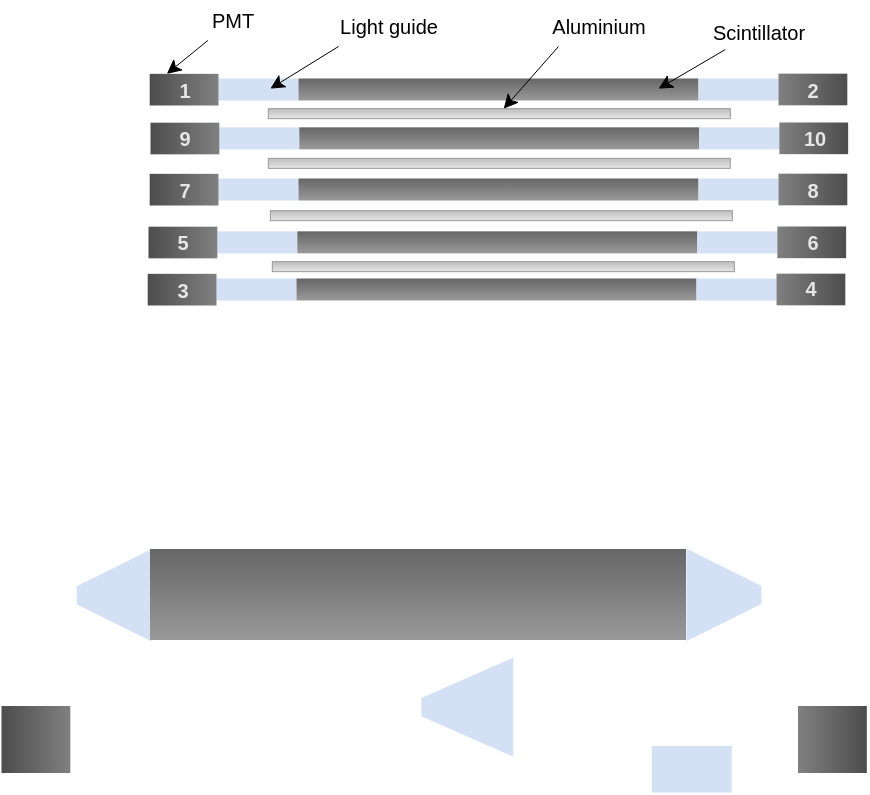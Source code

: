 <mxfile version="17.4.2" type="device" pages="2"><diagram id="F793rIssLFSxNm0j3WOR" name="Pagina-2"><mxGraphModel dx="946" dy="614" grid="1" gridSize="10" guides="1" tooltips="1" connect="1" arrows="1" fold="1" page="1" pageScale="1" pageWidth="1169" pageHeight="827" math="0" shadow="0"><root><mxCell id="0"/><mxCell id="1" parent="0"/><mxCell id="4G-lnaGGp1i9wqiPuR36-37" value="" style="group;strokeWidth=0.5;" parent="1" vertex="1" connectable="0"><mxGeometry x="205.59" y="143.58" width="348.82" height="17.92" as="geometry"/></mxCell><mxCell id="4G-lnaGGp1i9wqiPuR36-16" value="" style="rounded=0;whiteSpace=wrap;html=1;fillColor=#D4E1F5;strokeColor=none;glass=0;sketch=0;shadow=0;strokeWidth=0.5;" parent="4G-lnaGGp1i9wqiPuR36-37" vertex="1"><mxGeometry x="34.41" y="2.42" width="40" height="11" as="geometry"/></mxCell><mxCell id="4G-lnaGGp1i9wqiPuR36-2" value="" style="rounded=0;whiteSpace=wrap;html=1;arcSize=29;strokeColor=none;fillColor=#4D4D4D;gradientColor=#808080;gradientDirection=east;rotation=-180;direction=west;container=0;strokeWidth=0.5;" parent="4G-lnaGGp1i9wqiPuR36-37" vertex="1"><mxGeometry x="-2.842e-14" y="0.09" width="34.41" height="15.83" as="geometry"/></mxCell><mxCell id="4G-lnaGGp1i9wqiPuR36-22" value="" style="rounded=0;whiteSpace=wrap;html=1;fillColor=#666666;strokeColor=none;glass=0;sketch=0;shadow=0;gradientColor=#999999;strokeWidth=0.5;" parent="4G-lnaGGp1i9wqiPuR36-37" vertex="1"><mxGeometry x="74.41" y="2.42" width="200" height="11" as="geometry"/></mxCell><mxCell id="4G-lnaGGp1i9wqiPuR36-25" value="" style="rounded=0;whiteSpace=wrap;html=1;fillColor=#D4E1F5;strokeColor=none;glass=0;sketch=0;shadow=0;strokeWidth=0.5;" parent="4G-lnaGGp1i9wqiPuR36-37" vertex="1"><mxGeometry x="274.41" y="2.42" width="40" height="11" as="geometry"/></mxCell><mxCell id="4G-lnaGGp1i9wqiPuR36-26" value="" style="rounded=0;whiteSpace=wrap;html=1;arcSize=29;strokeColor=none;fillColor=#4D4D4D;gradientColor=#808080;gradientDirection=east;rotation=-180;direction=west;container=0;flipH=1;strokeWidth=0.5;" parent="4G-lnaGGp1i9wqiPuR36-37" vertex="1"><mxGeometry x="314.41" y="2.842e-14" width="34.41" height="15.83" as="geometry"/></mxCell><mxCell id="4G-lnaGGp1i9wqiPuR36-79" value="&lt;b&gt;&lt;font color=&quot;#e6e6e6&quot;&gt;1&lt;/font&gt;&lt;/b&gt;" style="text;html=1;align=center;verticalAlign=middle;resizable=0;points=[];autosize=1;strokeColor=none;fillColor=none;fontSize=10;fontColor=#000000;strokeWidth=0.5;" parent="4G-lnaGGp1i9wqiPuR36-37" vertex="1"><mxGeometry x="7.2" y="-2.08" width="20" height="20" as="geometry"/></mxCell><mxCell id="4G-lnaGGp1i9wqiPuR36-84" value="&lt;b&gt;&lt;font color=&quot;#e6e6e6&quot;&gt;2&lt;/font&gt;&lt;/b&gt;" style="text;html=1;align=center;verticalAlign=middle;resizable=0;points=[];autosize=1;strokeColor=none;fillColor=none;fontSize=10;fontColor=#000000;strokeWidth=0.5;" parent="4G-lnaGGp1i9wqiPuR36-37" vertex="1"><mxGeometry x="321.62" y="-2.08" width="20" height="20" as="geometry"/></mxCell><mxCell id="4G-lnaGGp1i9wqiPuR36-38" value="" style="group;strokeWidth=0.5;" parent="1" vertex="1" connectable="0"><mxGeometry x="206.0" y="168" width="348.82" height="18.09" as="geometry"/></mxCell><mxCell id="4G-lnaGGp1i9wqiPuR36-39" value="" style="rounded=0;whiteSpace=wrap;html=1;fillColor=#D4E1F5;strokeColor=none;glass=0;sketch=0;shadow=0;strokeWidth=0.5;" parent="4G-lnaGGp1i9wqiPuR36-38" vertex="1"><mxGeometry x="34.41" y="2.42" width="40" height="11" as="geometry"/></mxCell><mxCell id="4G-lnaGGp1i9wqiPuR36-40" value="" style="rounded=0;whiteSpace=wrap;html=1;arcSize=29;strokeColor=none;fillColor=#4D4D4D;gradientColor=#808080;gradientDirection=east;rotation=-180;direction=west;container=0;strokeWidth=0.5;" parent="4G-lnaGGp1i9wqiPuR36-38" vertex="1"><mxGeometry x="-2.842e-14" y="0.09" width="34.41" height="15.83" as="geometry"/></mxCell><mxCell id="4G-lnaGGp1i9wqiPuR36-41" value="" style="rounded=0;whiteSpace=wrap;html=1;fillColor=#666666;strokeColor=none;glass=0;sketch=0;shadow=0;gradientColor=#999999;strokeWidth=0.5;" parent="4G-lnaGGp1i9wqiPuR36-38" vertex="1"><mxGeometry x="74.41" y="2.42" width="200" height="11" as="geometry"/></mxCell><mxCell id="4G-lnaGGp1i9wqiPuR36-42" value="" style="rounded=0;whiteSpace=wrap;html=1;fillColor=#D4E1F5;strokeColor=none;glass=0;sketch=0;shadow=0;strokeWidth=0.5;" parent="4G-lnaGGp1i9wqiPuR36-38" vertex="1"><mxGeometry x="274.41" y="2.42" width="40" height="11" as="geometry"/></mxCell><mxCell id="4G-lnaGGp1i9wqiPuR36-43" value="" style="rounded=0;whiteSpace=wrap;html=1;arcSize=29;strokeColor=none;fillColor=#4D4D4D;gradientColor=#808080;gradientDirection=east;rotation=-180;direction=west;container=0;flipH=1;strokeWidth=0.5;" parent="4G-lnaGGp1i9wqiPuR36-38" vertex="1"><mxGeometry x="314.41" y="2.842e-14" width="34.41" height="15.83" as="geometry"/></mxCell><mxCell id="4G-lnaGGp1i9wqiPuR36-63" value="" style="rounded=0;whiteSpace=wrap;html=1;shadow=0;glass=0;sketch=0;strokeColor=#999999;fillColor=#BDBDBD;gradientColor=#E6E6E6;strokeWidth=0.5;" parent="4G-lnaGGp1i9wqiPuR36-38" vertex="1"><mxGeometry x="58.91" y="-6.91" width="231" height="5" as="geometry"/></mxCell><mxCell id="4G-lnaGGp1i9wqiPuR36-80" value="&lt;b&gt;&lt;font color=&quot;#e6e6e6&quot;&gt;9&lt;/font&gt;&lt;/b&gt;" style="text;html=1;align=center;verticalAlign=middle;resizable=0;points=[];autosize=1;strokeColor=none;fillColor=none;fontSize=10;fontColor=#000000;strokeWidth=0.5;" parent="4G-lnaGGp1i9wqiPuR36-38" vertex="1"><mxGeometry x="7.21" y="-1.91" width="20" height="20" as="geometry"/></mxCell><mxCell id="4G-lnaGGp1i9wqiPuR36-85" value="&lt;b&gt;&lt;font color=&quot;#e6e6e6&quot;&gt;10&lt;/font&gt;&lt;/b&gt;" style="text;html=1;align=center;verticalAlign=middle;resizable=0;points=[];autosize=1;strokeColor=none;fillColor=none;fontSize=10;fontColor=#000000;strokeWidth=0.5;" parent="4G-lnaGGp1i9wqiPuR36-38" vertex="1"><mxGeometry x="316.61" y="-2.08" width="30" height="20" as="geometry"/></mxCell><mxCell id="4G-lnaGGp1i9wqiPuR36-44" value="" style="group;strokeWidth=0.5;" parent="1" vertex="1" connectable="0"><mxGeometry x="205.59" y="193.58" width="348.82" height="18.01" as="geometry"/></mxCell><mxCell id="4G-lnaGGp1i9wqiPuR36-45" value="" style="rounded=0;whiteSpace=wrap;html=1;fillColor=#D4E1F5;strokeColor=none;glass=0;sketch=0;shadow=0;strokeWidth=0.5;" parent="4G-lnaGGp1i9wqiPuR36-44" vertex="1"><mxGeometry x="34.41" y="2.42" width="40" height="11" as="geometry"/></mxCell><mxCell id="4G-lnaGGp1i9wqiPuR36-46" value="" style="rounded=0;whiteSpace=wrap;html=1;arcSize=29;strokeColor=none;fillColor=#4D4D4D;gradientColor=#808080;gradientDirection=east;rotation=-180;direction=west;container=0;strokeWidth=0.5;" parent="4G-lnaGGp1i9wqiPuR36-44" vertex="1"><mxGeometry x="-2.842e-14" y="0.09" width="34.41" height="15.83" as="geometry"/></mxCell><mxCell id="4G-lnaGGp1i9wqiPuR36-47" value="" style="rounded=0;whiteSpace=wrap;html=1;fillColor=#666666;strokeColor=none;glass=0;sketch=0;shadow=0;gradientColor=#999999;strokeWidth=0.5;" parent="4G-lnaGGp1i9wqiPuR36-44" vertex="1"><mxGeometry x="74.41" y="2.42" width="200" height="11" as="geometry"/></mxCell><mxCell id="4G-lnaGGp1i9wqiPuR36-48" value="" style="rounded=0;whiteSpace=wrap;html=1;fillColor=#D4E1F5;strokeColor=none;glass=0;sketch=0;shadow=0;strokeWidth=0.5;" parent="4G-lnaGGp1i9wqiPuR36-44" vertex="1"><mxGeometry x="274.41" y="2.42" width="40" height="11" as="geometry"/></mxCell><mxCell id="4G-lnaGGp1i9wqiPuR36-49" value="" style="rounded=0;whiteSpace=wrap;html=1;arcSize=29;strokeColor=none;fillColor=#4D4D4D;gradientColor=#808080;gradientDirection=east;rotation=-180;direction=west;container=0;flipH=1;strokeWidth=0.5;" parent="4G-lnaGGp1i9wqiPuR36-44" vertex="1"><mxGeometry x="314.41" y="2.842e-14" width="34.41" height="15.83" as="geometry"/></mxCell><mxCell id="4G-lnaGGp1i9wqiPuR36-81" value="&lt;b&gt;&lt;font color=&quot;#e6e6e6&quot;&gt;7&lt;/font&gt;&lt;/b&gt;" style="text;html=1;align=center;verticalAlign=middle;resizable=0;points=[];autosize=1;strokeColor=none;fillColor=none;fontSize=10;fontColor=#000000;strokeWidth=0.5;" parent="4G-lnaGGp1i9wqiPuR36-44" vertex="1"><mxGeometry x="7.21" y="-1.99" width="20" height="20" as="geometry"/></mxCell><mxCell id="4G-lnaGGp1i9wqiPuR36-86" value="&lt;b&gt;&lt;font color=&quot;#e6e6e6&quot;&gt;8&lt;/font&gt;&lt;/b&gt;" style="text;html=1;align=center;verticalAlign=middle;resizable=0;points=[];autosize=1;strokeColor=none;fillColor=none;fontSize=10;fontColor=#000000;strokeWidth=0.5;" parent="4G-lnaGGp1i9wqiPuR36-44" vertex="1"><mxGeometry x="321.62" y="-1.99" width="20" height="20" as="geometry"/></mxCell><mxCell id="4G-lnaGGp1i9wqiPuR36-50" value="" style="group;strokeWidth=0.5;" parent="1" vertex="1" connectable="0"><mxGeometry x="205.0" y="220" width="348.82" height="18.01" as="geometry"/></mxCell><mxCell id="4G-lnaGGp1i9wqiPuR36-51" value="" style="rounded=0;whiteSpace=wrap;html=1;fillColor=#D4E1F5;strokeColor=none;glass=0;sketch=0;shadow=0;strokeWidth=0.5;" parent="4G-lnaGGp1i9wqiPuR36-50" vertex="1"><mxGeometry x="34.41" y="2.42" width="40" height="11" as="geometry"/></mxCell><mxCell id="4G-lnaGGp1i9wqiPuR36-52" value="" style="rounded=0;whiteSpace=wrap;html=1;arcSize=29;strokeColor=none;fillColor=#4D4D4D;gradientColor=#808080;gradientDirection=east;rotation=-180;direction=west;container=0;strokeWidth=0.5;" parent="4G-lnaGGp1i9wqiPuR36-50" vertex="1"><mxGeometry x="-2.842e-14" y="0.09" width="34.41" height="15.83" as="geometry"/></mxCell><mxCell id="4G-lnaGGp1i9wqiPuR36-53" value="" style="rounded=0;whiteSpace=wrap;html=1;fillColor=#666666;strokeColor=none;glass=0;sketch=0;shadow=0;gradientColor=#999999;strokeWidth=0.5;" parent="4G-lnaGGp1i9wqiPuR36-50" vertex="1"><mxGeometry x="74.41" y="2.42" width="200" height="11" as="geometry"/></mxCell><mxCell id="4G-lnaGGp1i9wqiPuR36-54" value="" style="rounded=0;whiteSpace=wrap;html=1;fillColor=#D4E1F5;strokeColor=none;glass=0;sketch=0;shadow=0;strokeWidth=0.5;" parent="4G-lnaGGp1i9wqiPuR36-50" vertex="1"><mxGeometry x="274.41" y="2.42" width="40" height="11" as="geometry"/></mxCell><mxCell id="4G-lnaGGp1i9wqiPuR36-55" value="" style="rounded=0;whiteSpace=wrap;html=1;arcSize=29;strokeColor=none;fillColor=#4D4D4D;gradientColor=#808080;gradientDirection=east;rotation=-180;direction=west;container=0;flipH=1;strokeWidth=0.5;" parent="4G-lnaGGp1i9wqiPuR36-50" vertex="1"><mxGeometry x="314.41" y="2.842e-14" width="34.41" height="15.83" as="geometry"/></mxCell><mxCell id="4G-lnaGGp1i9wqiPuR36-82" value="&lt;b&gt;&lt;font color=&quot;#e6e6e6&quot;&gt;5&lt;/font&gt;&lt;/b&gt;" style="text;html=1;align=center;verticalAlign=middle;resizable=0;points=[];autosize=1;strokeColor=none;fillColor=none;fontSize=10;fontColor=#000000;strokeWidth=0.5;" parent="4G-lnaGGp1i9wqiPuR36-50" vertex="1"><mxGeometry x="7.21" y="-2" width="20" height="20" as="geometry"/></mxCell><mxCell id="4G-lnaGGp1i9wqiPuR36-87" value="&lt;b&gt;&lt;font color=&quot;#e6e6e6&quot;&gt;6&lt;/font&gt;&lt;/b&gt;" style="text;html=1;align=center;verticalAlign=middle;resizable=0;points=[];autosize=1;strokeColor=none;fillColor=none;fontSize=10;fontColor=#000000;strokeWidth=0.5;" parent="4G-lnaGGp1i9wqiPuR36-50" vertex="1"><mxGeometry x="321.62" y="-1.99" width="20" height="20" as="geometry"/></mxCell><mxCell id="4G-lnaGGp1i9wqiPuR36-56" value="" style="group;strokeWidth=0.5;" parent="1" vertex="1" connectable="0"><mxGeometry x="204.59" y="243.58" width="348.82" height="17.92" as="geometry"/></mxCell><mxCell id="4G-lnaGGp1i9wqiPuR36-57" value="" style="rounded=0;whiteSpace=wrap;html=1;fillColor=#D4E1F5;strokeColor=none;glass=0;sketch=0;shadow=0;strokeWidth=0.5;" parent="4G-lnaGGp1i9wqiPuR36-56" vertex="1"><mxGeometry x="34.41" y="2.42" width="40" height="11" as="geometry"/></mxCell><mxCell id="4G-lnaGGp1i9wqiPuR36-58" value="" style="rounded=0;whiteSpace=wrap;html=1;arcSize=29;strokeColor=none;fillColor=#4D4D4D;gradientColor=#808080;gradientDirection=east;rotation=-180;direction=west;container=0;strokeWidth=0.5;" parent="4G-lnaGGp1i9wqiPuR36-56" vertex="1"><mxGeometry x="-2.842e-14" y="0.09" width="34.41" height="15.83" as="geometry"/></mxCell><mxCell id="4G-lnaGGp1i9wqiPuR36-59" value="" style="rounded=0;whiteSpace=wrap;html=1;fillColor=#666666;strokeColor=none;glass=0;sketch=0;shadow=0;gradientColor=#999999;strokeWidth=0.5;" parent="4G-lnaGGp1i9wqiPuR36-56" vertex="1"><mxGeometry x="74.41" y="2.42" width="200" height="11" as="geometry"/></mxCell><mxCell id="4G-lnaGGp1i9wqiPuR36-60" value="" style="rounded=0;whiteSpace=wrap;html=1;fillColor=#D4E1F5;strokeColor=none;glass=0;sketch=0;shadow=0;strokeWidth=0.5;" parent="4G-lnaGGp1i9wqiPuR36-56" vertex="1"><mxGeometry x="274.41" y="2.42" width="40" height="11" as="geometry"/></mxCell><mxCell id="4G-lnaGGp1i9wqiPuR36-61" value="" style="rounded=0;whiteSpace=wrap;html=1;arcSize=29;strokeColor=none;fillColor=#4D4D4D;gradientColor=#808080;gradientDirection=east;rotation=-180;direction=west;container=0;flipH=1;strokeWidth=0.5;" parent="4G-lnaGGp1i9wqiPuR36-56" vertex="1"><mxGeometry x="314.41" y="2.842e-14" width="34.41" height="15.83" as="geometry"/></mxCell><mxCell id="4G-lnaGGp1i9wqiPuR36-83" value="&lt;b&gt;&lt;font color=&quot;#e6e6e6&quot;&gt;3&lt;/font&gt;&lt;/b&gt;" style="text;html=1;align=center;verticalAlign=middle;resizable=0;points=[];autosize=1;strokeColor=none;fillColor=none;fontSize=10;fontColor=#000000;strokeWidth=0.5;" parent="4G-lnaGGp1i9wqiPuR36-56" vertex="1"><mxGeometry x="7.21" y="-2.08" width="20" height="20" as="geometry"/></mxCell><mxCell id="4G-lnaGGp1i9wqiPuR36-88" value="&lt;b&gt;&lt;font color=&quot;#e6e6e6&quot;&gt;4&lt;/font&gt;&lt;/b&gt;" style="text;html=1;align=center;verticalAlign=middle;resizable=0;points=[];autosize=1;strokeColor=none;fillColor=none;fontSize=10;fontColor=#000000;strokeWidth=0.5;" parent="4G-lnaGGp1i9wqiPuR36-56" vertex="1"><mxGeometry x="321.62" y="-2.09" width="20" height="20" as="geometry"/></mxCell><mxCell id="4G-lnaGGp1i9wqiPuR36-65" value="" style="rounded=0;whiteSpace=wrap;html=1;shadow=0;glass=0;sketch=0;strokeColor=#999999;fillColor=#BDBDBD;gradientColor=#E6E6E6;strokeWidth=0.5;" parent="1" vertex="1"><mxGeometry x="264.91" y="185.92" width="231" height="5" as="geometry"/></mxCell><mxCell id="4G-lnaGGp1i9wqiPuR36-66" value="" style="rounded=0;whiteSpace=wrap;html=1;shadow=0;glass=0;sketch=0;strokeColor=#999999;fillColor=#BDBDBD;gradientColor=#E6E6E6;strokeWidth=0.5;" parent="1" vertex="1"><mxGeometry x="265.91" y="212.09" width="231" height="5" as="geometry"/></mxCell><mxCell id="4G-lnaGGp1i9wqiPuR36-67" value="" style="rounded=0;whiteSpace=wrap;html=1;shadow=0;glass=0;sketch=0;strokeColor=#999999;fillColor=#BDBDBD;gradientColor=#E6E6E6;strokeWidth=0.5;" parent="1" vertex="1"><mxGeometry x="266.91" y="237.58" width="231" height="5" as="geometry"/></mxCell><mxCell id="4G-lnaGGp1i9wqiPuR36-68" value="&lt;font style=&quot;font-size: 10px&quot;&gt;Aluminium&lt;/font&gt;" style="text;html=1;align=center;verticalAlign=middle;resizable=0;points=[];autosize=1;strokeColor=none;fillColor=none;strokeWidth=0.5;" parent="1" vertex="1"><mxGeometry x="400" y="110" width="60" height="20" as="geometry"/></mxCell><mxCell id="4G-lnaGGp1i9wqiPuR36-69" value="" style="endArrow=classic;html=1;rounded=0;strokeWidth=0.5;" parent="1" target="4G-lnaGGp1i9wqiPuR36-63" edge="1"><mxGeometry width="50" height="50" relative="1" as="geometry"><mxPoint x="410" y="130" as="sourcePoint"/><mxPoint x="350" y="60" as="targetPoint"/></mxGeometry></mxCell><mxCell id="4G-lnaGGp1i9wqiPuR36-70" value="" style="endArrow=classic;html=1;rounded=0;strokeWidth=0.5;" parent="1" edge="1"><mxGeometry width="50" height="50" relative="1" as="geometry"><mxPoint x="300" y="130" as="sourcePoint"/><mxPoint x="265.912" y="151.09" as="targetPoint"/></mxGeometry></mxCell><mxCell id="4G-lnaGGp1i9wqiPuR36-71" value="&lt;font style=&quot;font-size: 10px&quot;&gt;Light guide&lt;/font&gt;" style="text;html=1;align=center;verticalAlign=middle;resizable=0;points=[];autosize=1;strokeColor=none;fillColor=none;strokeWidth=0.5;" parent="1" vertex="1"><mxGeometry x="295" y="110" width="60" height="20" as="geometry"/></mxCell><mxCell id="4G-lnaGGp1i9wqiPuR36-74" value="" style="endArrow=classic;html=1;rounded=0;entryX=0.25;entryY=0;entryDx=0;entryDy=0;strokeWidth=0.5;" parent="1" source="4G-lnaGGp1i9wqiPuR36-75" target="4G-lnaGGp1i9wqiPuR36-2" edge="1"><mxGeometry width="50" height="50" relative="1" as="geometry"><mxPoint x="240" y="120" as="sourcePoint"/><mxPoint x="210" y="144" as="targetPoint"/></mxGeometry></mxCell><mxCell id="4G-lnaGGp1i9wqiPuR36-75" value="&lt;font color=&quot;#000000&quot;&gt;PMT&lt;/font&gt;" style="text;html=1;align=center;verticalAlign=middle;resizable=0;points=[];autosize=1;strokeColor=none;fillColor=none;fontSize=10;fontColor=#7EA6E0;strokeWidth=0.5;" parent="1" vertex="1"><mxGeometry x="226.91" y="107" width="40" height="20" as="geometry"/></mxCell><mxCell id="4G-lnaGGp1i9wqiPuR36-77" value="" style="endArrow=classic;html=1;rounded=0;exitX=0.223;exitY=0.927;exitDx=0;exitDy=0;exitPerimeter=0;strokeWidth=0.5;" parent="1" source="4G-lnaGGp1i9wqiPuR36-78" edge="1"><mxGeometry width="50" height="50" relative="1" as="geometry"><mxPoint x="487" y="120" as="sourcePoint"/><mxPoint x="460.002" y="151.09" as="targetPoint"/></mxGeometry></mxCell><mxCell id="4G-lnaGGp1i9wqiPuR36-78" value="&lt;font style=&quot;font-size: 10px&quot;&gt;Scintillator&lt;/font&gt;" style="text;html=1;align=center;verticalAlign=middle;resizable=0;points=[];autosize=1;strokeColor=none;fillColor=none;strokeWidth=0.5;" parent="1" vertex="1"><mxGeometry x="480" y="113" width="60" height="20" as="geometry"/></mxCell><mxCell id="LRX7v4GH9Q6KXmwEOR2p-3" value="" style="rounded=0;whiteSpace=wrap;html=1;arcSize=29;strokeColor=none;fillColor=#4D4D4D;gradientColor=#808080;gradientDirection=east;rotation=-180;direction=west;container=0;" parent="1" vertex="1"><mxGeometry x="131.75" y="460.0" width="34.41" height="33.497" as="geometry"/></mxCell><mxCell id="LRX7v4GH9Q6KXmwEOR2p-5" value="" style="rounded=0;whiteSpace=wrap;html=1;fillColor=#D4E1F5;strokeColor=none;glass=0;sketch=0;shadow=0;" parent="1" vertex="1"><mxGeometry x="456.91" y="480.001" width="40.0" height="23.277" as="geometry"/></mxCell><mxCell id="LRX7v4GH9Q6KXmwEOR2p-6" value="" style="rounded=0;whiteSpace=wrap;html=1;arcSize=29;strokeColor=none;fillColor=#4D4D4D;gradientColor=#808080;gradientDirection=east;rotation=-180;direction=west;container=0;flipH=1;" parent="1" vertex="1"><mxGeometry x="530.0" y="460.0" width="34.41" height="33.497" as="geometry"/></mxCell><mxCell id="LRX7v4GH9Q6KXmwEOR2p-9" value="" style="shape=trapezoid;perimeter=trapezoidPerimeter;whiteSpace=wrap;html=1;fixedSize=1;rounded=0;shadow=0;glass=0;sketch=0;fontSize=10;fontColor=#E6E6E6;strokeColor=#D4E1F5;strokeWidth=0.5;fillColor=#D4E1F5;gradientColor=none;rotation=-90;container=0;size=18.33;" parent="1" vertex="1"><mxGeometry x="165.16" y="385.84" width="45.46" height="37.08" as="geometry"/></mxCell><mxCell id="LRX7v4GH9Q6KXmwEOR2p-4" value="" style="rounded=0;whiteSpace=wrap;html=1;fillColor=#666666;strokeColor=none;glass=0;sketch=0;shadow=0;gradientColor=#999999;container=0;" parent="1" vertex="1"><mxGeometry x="206" y="381.5" width="268" height="45.5" as="geometry"/></mxCell><mxCell id="LRX7v4GH9Q6KXmwEOR2p-21" value="" style="shape=trapezoid;perimeter=trapezoidPerimeter;whiteSpace=wrap;html=1;fixedSize=1;rounded=0;shadow=0;glass=0;sketch=0;fontSize=10;fontColor=#E6E6E6;strokeColor=#D4E1F5;strokeWidth=0.5;fillColor=#D4E1F5;gradientColor=none;rotation=-90;container=0;" parent="1" vertex="1"><mxGeometry x="340" y="437.59" width="48.85" height="45.49" as="geometry"/></mxCell><mxCell id="E50u4eIQg90fkmZtOyec-1" value="" style="shape=trapezoid;perimeter=trapezoidPerimeter;whiteSpace=wrap;html=1;fixedSize=1;rounded=0;shadow=0;glass=0;sketch=0;fontSize=10;fontColor=#E6E6E6;strokeColor=#D4E1F5;strokeWidth=0.5;fillColor=#D4E1F5;gradientColor=none;rotation=90;container=0;size=18.33;" parent="1" vertex="1"><mxGeometry x="470" y="385.72" width="45.46" height="37" as="geometry"/></mxCell></root></mxGraphModel></diagram><diagram id="ynWk-4TeUXFxyRRj_Ey8" name="Page-2"><mxGraphModel dx="946" dy="614" grid="1" gridSize="10" guides="1" tooltips="1" connect="1" arrows="1" fold="1" page="1" pageScale="1" pageWidth="1169" pageHeight="827" math="1" shadow="0"><root><mxCell id="0"/><mxCell id="1" parent="0"/><mxCell id="5JI1H-B-chEOR2FNzurZ-2" value="" style="verticalLabelPosition=bottom;shadow=0;dashed=0;align=center;html=1;verticalAlign=top;shape=mxgraph.electrical.logic_gates.logic_gate;operation=or;strokeWidth=0.5;" parent="1" vertex="1"><mxGeometry x="195.5" y="505.5" width="80" height="50" as="geometry"/></mxCell><mxCell id="5JI1H-B-chEOR2FNzurZ-5" value="" style="endArrow=none;html=1;rounded=0;strokeWidth=0.5;exitX=0.24;exitY=0.517;exitDx=0;exitDy=0;exitPerimeter=0;endFill=0;endSize=2;" parent="1" edge="1"><mxGeometry width="50" height="50" relative="1" as="geometry"><mxPoint x="213.5" y="530.5" as="sourcePoint"/><mxPoint x="169.5" y="530.5" as="targetPoint"/></mxGeometry></mxCell><mxCell id="5JI1H-B-chEOR2FNzurZ-6" value="" style="endArrow=oval;html=1;rounded=0;strokeWidth=0.5;endFill=1;endSize=2;" parent="1" edge="1"><mxGeometry width="50" height="50" relative="1" as="geometry"><mxPoint x="179.5" y="511.5" as="sourcePoint"/><mxPoint x="179.5" y="511.5" as="targetPoint"/></mxGeometry></mxCell><mxCell id="5JI1H-B-chEOR2FNzurZ-7" value="" style="ellipse;whiteSpace=wrap;html=1;aspect=fixed;strokeWidth=0.5;fillColor=#000000;" parent="1" vertex="1"><mxGeometry x="193.5" y="516.5" width="2.5" height="2.5" as="geometry"/></mxCell><mxCell id="5JI1H-B-chEOR2FNzurZ-8" style="edgeStyle=orthogonalEdgeStyle;rounded=0;orthogonalLoop=1;jettySize=auto;html=1;exitX=1;exitY=0;exitDx=0;exitDy=0;entryX=1;entryY=0.5;entryDx=0;entryDy=0;startArrow=oval;startFill=1;endArrow=oval;endFill=1;endSize=2;strokeWidth=0.5;" parent="1" source="5JI1H-B-chEOR2FNzurZ-7" target="5JI1H-B-chEOR2FNzurZ-7" edge="1"><mxGeometry relative="1" as="geometry"/></mxCell><mxCell id="5JI1H-B-chEOR2FNzurZ-9" value="" style="ellipse;whiteSpace=wrap;html=1;aspect=fixed;strokeWidth=0.5;fillColor=#000000;" parent="1" vertex="1"><mxGeometry x="194.5" y="541.5" width="2.5" height="2.5" as="geometry"/></mxCell><mxCell id="5JI1H-B-chEOR2FNzurZ-10" value="" style="shape=or;whiteSpace=wrap;html=1;strokeWidth=0.5;perimeterSpacing=4;" parent="1" vertex="1"><mxGeometry x="209.5" y="611.5" width="50" height="50" as="geometry"/></mxCell><mxCell id="5JI1H-B-chEOR2FNzurZ-11" value="" style="endArrow=none;html=1;rounded=0;strokeWidth=0.5;endFill=0;endSize=2;" parent="1" edge="1"><mxGeometry width="50" height="50" relative="1" as="geometry"><mxPoint x="209.5" y="621.5" as="sourcePoint"/><mxPoint x="179.5" y="621.5" as="targetPoint"/></mxGeometry></mxCell><mxCell id="5JI1H-B-chEOR2FNzurZ-12" value="" style="endArrow=none;html=1;rounded=0;strokeWidth=0.5;endFill=0;endSize=2;" parent="1" edge="1"><mxGeometry width="50" height="50" relative="1" as="geometry"><mxPoint x="209.5" y="651.5" as="sourcePoint"/><mxPoint x="179.5" y="651.5" as="targetPoint"/></mxGeometry></mxCell><mxCell id="5JI1H-B-chEOR2FNzurZ-13" style="edgeStyle=orthogonalEdgeStyle;rounded=0;orthogonalLoop=1;jettySize=auto;html=1;exitX=0;exitY=0;exitDx=0;exitDy=0;entryX=0.5;entryY=0;entryDx=0;entryDy=0;startArrow=oval;startFill=1;endArrow=oval;endFill=1;endSize=2;strokeWidth=0.5;" parent="1" edge="1"><mxGeometry relative="1" as="geometry"><mxPoint x="192.793" y="515.793" as="sourcePoint"/><mxPoint x="193.5" y="515.5" as="targetPoint"/></mxGeometry></mxCell><mxCell id="5JI1H-B-chEOR2FNzurZ-16" value="" style="ellipse;whiteSpace=wrap;html=1;aspect=fixed;strokeWidth=0.5;fillColor=#000000;" parent="1" vertex="1"><mxGeometry x="167.5" y="529.25" width="2.5" height="2.5" as="geometry"/></mxCell><mxCell id="5JI1H-B-chEOR2FNzurZ-17" value="" style="ellipse;whiteSpace=wrap;html=1;aspect=fixed;strokeWidth=0.5;fillColor=#000000;" parent="1" vertex="1"><mxGeometry x="177.5" y="650" width="2.5" height="2.5" as="geometry"/></mxCell><mxCell id="5JI1H-B-chEOR2FNzurZ-18" value="" style="ellipse;whiteSpace=wrap;html=1;aspect=fixed;strokeWidth=0.5;fillColor=#000000;" parent="1" vertex="1"><mxGeometry x="177.5" y="620" width="2.5" height="2.5" as="geometry"/></mxCell><mxCell id="5JI1H-B-chEOR2FNzurZ-19" value="" style="endArrow=none;html=1;rounded=0;endSize=2;strokeWidth=0.5;exitX=1;exitY=0.5;exitDx=0;exitDy=0;exitPerimeter=0;" parent="1" source="5JI1H-B-chEOR2FNzurZ-10" edge="1"><mxGeometry width="50" height="50" relative="1" as="geometry"><mxPoint x="259.5" y="646.25" as="sourcePoint"/><mxPoint x="295.5" y="636.5" as="targetPoint"/></mxGeometry></mxCell><mxCell id="5JI1H-B-chEOR2FNzurZ-21" value="" style="endArrow=none;html=1;rounded=0;endSize=2;strokeWidth=0.5;exitX=1;exitY=0.5;exitDx=0;exitDy=0;exitPerimeter=0;startArrow=none;" parent="1" source="5JI1H-B-chEOR2FNzurZ-37" edge="1"><mxGeometry width="50" height="50" relative="1" as="geometry"><mxPoint x="274.5" y="530.5" as="sourcePoint"/><mxPoint x="295.5" y="530.5" as="targetPoint"/></mxGeometry></mxCell><mxCell id="5JI1H-B-chEOR2FNzurZ-22" value="" style="endArrow=none;html=1;rounded=0;endSize=2;strokeWidth=0.5;" parent="1" edge="1"><mxGeometry width="50" height="50" relative="1" as="geometry"><mxPoint x="295.5" y="530.3" as="sourcePoint"/><mxPoint x="295.5" y="636.7" as="targetPoint"/></mxGeometry></mxCell><mxCell id="5JI1H-B-chEOR2FNzurZ-23" value="" style="endArrow=none;html=1;rounded=0;strokeWidth=0.5;endFill=0;endSize=2;" parent="1" edge="1"><mxGeometry width="50" height="50" relative="1" as="geometry"><mxPoint x="325.5" y="585.496" as="sourcePoint"/><mxPoint x="295.5" y="585.496" as="targetPoint"/></mxGeometry></mxCell><mxCell id="5JI1H-B-chEOR2FNzurZ-24" value="" style="ellipse;whiteSpace=wrap;html=1;aspect=fixed;strokeWidth=0.5;fillColor=#000000;direction=west;flipH=0;flipV=1;" parent="1" vertex="1"><mxGeometry x="325.5" y="584.5" width="2.5" height="2.5" as="geometry"/></mxCell><mxCell id="5JI1H-B-chEOR2FNzurZ-29" value="&lt;b&gt;START&lt;/b&gt;" style="text;html=1;align=center;verticalAlign=middle;resizable=0;points=[];autosize=1;strokeColor=none;fillColor=none;strokeWidth=0.5;" parent="1" vertex="1"><mxGeometry x="301.75" y="564.5" width="50" height="20" as="geometry"/></mxCell><mxCell id="5JI1H-B-chEOR2FNzurZ-30" value="&lt;div&gt;&lt;font&gt;OR&lt;/font&gt;&lt;/div&gt;" style="text;html=1;align=center;verticalAlign=middle;resizable=0;points=[];autosize=1;strokeColor=none;fillColor=none;fontFamily=Helvetica;strokeWidth=0.5;" parent="1" vertex="1"><mxGeometry x="219.5" y="510.5" width="30" height="40" as="geometry"/></mxCell><mxCell id="5JI1H-B-chEOR2FNzurZ-31" value="&lt;div&gt;&lt;font&gt;AND&lt;/font&gt;&lt;/div&gt;" style="text;html=1;align=center;verticalAlign=middle;resizable=0;points=[];autosize=1;strokeColor=none;fillColor=none;fontFamily=Helvetica;strokeWidth=0.5;" parent="1" vertex="1"><mxGeometry x="214.5" y="626.5" width="40" height="20" as="geometry"/></mxCell><mxCell id="5JI1H-B-chEOR2FNzurZ-37" value="" style="ellipse;whiteSpace=wrap;html=1;aspect=fixed;fontFamily=Helvetica;strokeColor=#004C97;strokeWidth=0.5;fillColor=#BFD2E5;gradientColor=none;" parent="1" vertex="1"><mxGeometry x="274.5" y="525.5" width="10" height="10" as="geometry"/></mxCell><mxCell id="5JI1H-B-chEOR2FNzurZ-38" value="" style="endArrow=none;html=1;rounded=0;endSize=2;strokeWidth=0.5;exitX=1;exitY=0.5;exitDx=0;exitDy=0;exitPerimeter=0;" parent="1" target="5JI1H-B-chEOR2FNzurZ-37" edge="1"><mxGeometry width="50" height="50" relative="1" as="geometry"><mxPoint x="274.5" y="530.5" as="sourcePoint"/><mxPoint x="295.5" y="530.5" as="targetPoint"/></mxGeometry></mxCell><mxCell id="5JI1H-B-chEOR2FNzurZ-39" value="&lt;b&gt;&lt;font color=&quot;#004c97&quot; style=&quot;font-size: 6px&quot;&gt;VETO&lt;/font&gt;&lt;/b&gt;" style="text;html=1;align=center;verticalAlign=middle;resizable=0;points=[];autosize=1;strokeColor=none;fillColor=none;strokeWidth=0.5;" parent="1" vertex="1"><mxGeometry x="264.5" y="509.25" width="30" height="20" as="geometry"/></mxCell><mxCell id="5JI1H-B-chEOR2FNzurZ-64" value="" style="verticalLabelPosition=bottom;shadow=0;dashed=0;align=center;html=1;verticalAlign=top;shape=mxgraph.electrical.logic_gates.logic_gate;operation=or;strokeWidth=0.5;" parent="1" vertex="1"><mxGeometry x="498" y="461" width="80" height="50" as="geometry"/></mxCell><mxCell id="5JI1H-B-chEOR2FNzurZ-65" value="" style="endArrow=none;html=1;rounded=0;strokeWidth=0.5;exitX=0.24;exitY=0.517;exitDx=0;exitDy=0;exitPerimeter=0;endFill=0;endSize=2;" parent="1" edge="1"><mxGeometry width="50" height="50" relative="1" as="geometry"><mxPoint x="516.0" y="481" as="sourcePoint"/><mxPoint x="472" y="481" as="targetPoint"/></mxGeometry></mxCell><mxCell id="5JI1H-B-chEOR2FNzurZ-66" value="" style="endArrow=oval;html=1;rounded=0;strokeWidth=0.5;endFill=1;endSize=2;" parent="1" edge="1"><mxGeometry width="50" height="50" relative="1" as="geometry"><mxPoint x="482" y="467" as="sourcePoint"/><mxPoint x="482" y="467" as="targetPoint"/></mxGeometry></mxCell><mxCell id="5JI1H-B-chEOR2FNzurZ-67" value="" style="ellipse;whiteSpace=wrap;html=1;aspect=fixed;strokeWidth=0.5;fillColor=#000000;" parent="1" vertex="1"><mxGeometry x="496" y="472" width="2.5" height="2.5" as="geometry"/></mxCell><mxCell id="5JI1H-B-chEOR2FNzurZ-68" style="edgeStyle=orthogonalEdgeStyle;rounded=0;orthogonalLoop=1;jettySize=auto;html=1;exitX=1;exitY=0;exitDx=0;exitDy=0;entryX=1;entryY=0.5;entryDx=0;entryDy=0;startArrow=oval;startFill=1;endArrow=oval;endFill=1;endSize=2;strokeWidth=0.5;" parent="1" source="5JI1H-B-chEOR2FNzurZ-67" target="5JI1H-B-chEOR2FNzurZ-67" edge="1"><mxGeometry relative="1" as="geometry"/></mxCell><mxCell id="5JI1H-B-chEOR2FNzurZ-69" value="" style="ellipse;whiteSpace=wrap;html=1;aspect=fixed;strokeWidth=0.5;fillColor=#000000;" parent="1" vertex="1"><mxGeometry x="497" y="497" width="2.5" height="2.5" as="geometry"/></mxCell><mxCell id="5JI1H-B-chEOR2FNzurZ-70" value="" style="shape=or;whiteSpace=wrap;html=1;strokeWidth=0.5;" parent="1" vertex="1"><mxGeometry x="512" y="567" width="50" height="50" as="geometry"/></mxCell><mxCell id="5JI1H-B-chEOR2FNzurZ-71" value="" style="endArrow=none;html=1;rounded=0;strokeWidth=0.5;endFill=0;endSize=2;" parent="1" edge="1"><mxGeometry width="50" height="50" relative="1" as="geometry"><mxPoint x="512" y="577" as="sourcePoint"/><mxPoint x="482" y="577" as="targetPoint"/></mxGeometry></mxCell><mxCell id="5JI1H-B-chEOR2FNzurZ-72" value="" style="endArrow=none;html=1;rounded=0;strokeWidth=0.5;endFill=0;endSize=2;" parent="1" edge="1"><mxGeometry width="50" height="50" relative="1" as="geometry"><mxPoint x="512" y="607" as="sourcePoint"/><mxPoint x="482" y="607" as="targetPoint"/></mxGeometry></mxCell><mxCell id="5JI1H-B-chEOR2FNzurZ-73" style="edgeStyle=orthogonalEdgeStyle;rounded=0;orthogonalLoop=1;jettySize=auto;html=1;exitX=0;exitY=0;exitDx=0;exitDy=0;entryX=0.5;entryY=0;entryDx=0;entryDy=0;startArrow=oval;startFill=1;endArrow=oval;endFill=1;endSize=2;strokeWidth=0.5;" parent="1" edge="1"><mxGeometry relative="1" as="geometry"><mxPoint x="495.293" y="471.293" as="sourcePoint"/><mxPoint x="496.0" y="471" as="targetPoint"/></mxGeometry></mxCell><mxCell id="5JI1H-B-chEOR2FNzurZ-74" value="" style="ellipse;whiteSpace=wrap;html=1;aspect=fixed;strokeWidth=0.5;fillColor=#000000;" parent="1" vertex="1"><mxGeometry x="470" y="479.75" width="2.5" height="2.5" as="geometry"/></mxCell><mxCell id="5JI1H-B-chEOR2FNzurZ-75" value="" style="ellipse;whiteSpace=wrap;html=1;aspect=fixed;strokeWidth=0.5;fillColor=#000000;" parent="1" vertex="1"><mxGeometry x="480" y="605.5" width="2.5" height="2.5" as="geometry"/></mxCell><mxCell id="5JI1H-B-chEOR2FNzurZ-76" value="" style="ellipse;whiteSpace=wrap;html=1;aspect=fixed;strokeWidth=0.5;fillColor=#000000;" parent="1" vertex="1"><mxGeometry x="480" y="575.5" width="2.5" height="2.5" as="geometry"/></mxCell><mxCell id="5JI1H-B-chEOR2FNzurZ-77" value="" style="endArrow=none;html=1;rounded=0;endSize=2;strokeWidth=0.5;exitX=1;exitY=0.5;exitDx=0;exitDy=0;exitPerimeter=0;" parent="1" source="5JI1H-B-chEOR2FNzurZ-70" edge="1"><mxGeometry width="50" height="50" relative="1" as="geometry"><mxPoint x="562" y="601.75" as="sourcePoint"/><mxPoint x="598" y="592" as="targetPoint"/></mxGeometry></mxCell><mxCell id="5JI1H-B-chEOR2FNzurZ-78" value="" style="endArrow=none;html=1;rounded=0;endSize=2;strokeWidth=0.5;exitX=1;exitY=0.5;exitDx=0;exitDy=0;exitPerimeter=0;startArrow=none;" parent="1" source="5JI1H-B-chEOR2FNzurZ-64" edge="1"><mxGeometry width="50" height="50" relative="1" as="geometry"><mxPoint x="587" y="486" as="sourcePoint"/><mxPoint x="598" y="486" as="targetPoint"/></mxGeometry></mxCell><mxCell id="5JI1H-B-chEOR2FNzurZ-79" value="" style="endArrow=none;html=1;rounded=0;endSize=2;strokeWidth=0.5;exitX=0;exitY=0.75;exitDx=0;exitDy=0;exitPerimeter=0;" parent="1" source="5JI1H-B-chEOR2FNzurZ-89" edge="1"><mxGeometry width="50" height="50" relative="1" as="geometry"><mxPoint x="600" y="570" as="sourcePoint"/><mxPoint x="598" y="592.2" as="targetPoint"/><Array as="points"/></mxGeometry></mxCell><mxCell id="5JI1H-B-chEOR2FNzurZ-83" value="&lt;div&gt;&lt;font&gt;OR&lt;/font&gt;&lt;/div&gt;" style="text;html=1;align=center;verticalAlign=middle;resizable=0;points=[];autosize=1;strokeColor=none;fillColor=none;fontFamily=Helvetica;strokeWidth=0.5;" parent="1" vertex="1"><mxGeometry x="522" y="466" width="30" height="40" as="geometry"/></mxCell><mxCell id="5JI1H-B-chEOR2FNzurZ-84" value="&lt;div&gt;&lt;font&gt;AND&lt;/font&gt;&lt;/div&gt;" style="text;html=1;align=center;verticalAlign=middle;resizable=0;points=[];autosize=1;strokeColor=none;fillColor=none;fontFamily=Helvetica;strokeWidth=0.5;" parent="1" vertex="1"><mxGeometry x="517" y="582" width="40" height="20" as="geometry"/></mxCell><mxCell id="5JI1H-B-chEOR2FNzurZ-86" value="" style="endArrow=none;html=1;rounded=0;endSize=2;strokeWidth=0.5;exitX=1;exitY=0.5;exitDx=0;exitDy=0;exitPerimeter=0;" parent="1" edge="1"><mxGeometry width="50" height="50" relative="1" as="geometry"><mxPoint x="577" y="486" as="sourcePoint"/><mxPoint x="577" y="486" as="targetPoint"/></mxGeometry></mxCell><mxCell id="5JI1H-B-chEOR2FNzurZ-87" value="&lt;b&gt;&lt;font color=&quot;#004c97&quot; style=&quot;font-size: 6px&quot;&gt;VETO&lt;/font&gt;&lt;/b&gt;" style="text;html=1;align=center;verticalAlign=middle;resizable=0;points=[];autosize=1;strokeColor=none;fillColor=none;strokeWidth=0.5;" parent="1" vertex="1"><mxGeometry x="668" y="516.5" width="30" height="20" as="geometry"/></mxCell><mxCell id="5JI1H-B-chEOR2FNzurZ-89" value="" style="verticalLabelPosition=bottom;shadow=0;dashed=0;align=center;html=1;verticalAlign=top;shape=mxgraph.electrical.logic_gates.logic_gate;operation=or;strokeWidth=0.5;" parent="1" vertex="1"><mxGeometry x="598" y="514.5" width="80" height="50" as="geometry"/></mxCell><mxCell id="5JI1H-B-chEOR2FNzurZ-90" value="" style="endArrow=none;html=1;rounded=0;endSize=2;strokeWidth=0.5;exitX=0;exitY=0.75;exitDx=0;exitDy=0;exitPerimeter=0;entryX=0;entryY=0.25;entryDx=0;entryDy=0;entryPerimeter=0;" parent="1" target="5JI1H-B-chEOR2FNzurZ-89" edge="1"><mxGeometry width="50" height="50" relative="1" as="geometry"><mxPoint x="598" y="486" as="sourcePoint"/><mxPoint x="598" y="526.2" as="targetPoint"/><Array as="points"/></mxGeometry></mxCell><mxCell id="5JI1H-B-chEOR2FNzurZ-93" value="" style="endArrow=none;html=1;rounded=0;strokeWidth=0.5;exitX=0.24;exitY=0.517;exitDx=0;exitDy=0;exitPerimeter=0;endFill=0;endSize=2;" parent="1" edge="1"><mxGeometry width="50" height="50" relative="1" as="geometry"><mxPoint x="516.0" y="490" as="sourcePoint"/><mxPoint x="472" y="490" as="targetPoint"/></mxGeometry></mxCell><mxCell id="5JI1H-B-chEOR2FNzurZ-94" value="" style="ellipse;whiteSpace=wrap;html=1;aspect=fixed;strokeWidth=0.5;fillColor=#000000;" parent="1" vertex="1"><mxGeometry x="470" y="488.75" width="2.5" height="2.5" as="geometry"/></mxCell><mxCell id="5JI1H-B-chEOR2FNzurZ-95" value="&lt;div&gt;&lt;font&gt;OR&lt;/font&gt;&lt;/div&gt;" style="text;html=1;align=center;verticalAlign=middle;resizable=0;points=[];autosize=1;strokeColor=none;fillColor=none;fontFamily=Helvetica;strokeWidth=0.5;" parent="1" vertex="1"><mxGeometry x="620" y="519.5" width="30" height="40" as="geometry"/></mxCell><mxCell id="5JI1H-B-chEOR2FNzurZ-96" value="" style="endArrow=none;html=1;rounded=0;endSize=2;strokeWidth=0.5;exitX=1;exitY=0.5;exitDx=0;exitDy=0;exitPerimeter=0;startArrow=none;" parent="1" source="5JI1H-B-chEOR2FNzurZ-101" edge="1"><mxGeometry width="50" height="50" relative="1" as="geometry"><mxPoint x="678" y="539.5" as="sourcePoint"/><mxPoint x="699" y="539.5" as="targetPoint"/></mxGeometry></mxCell><mxCell id="5JI1H-B-chEOR2FNzurZ-97" value="" style="endArrow=none;html=1;rounded=0;endSize=2;strokeWidth=0.5;" parent="1" edge="1"><mxGeometry width="50" height="50" relative="1" as="geometry"><mxPoint x="699" y="539.3" as="sourcePoint"/><mxPoint x="699" y="655" as="targetPoint"/></mxGeometry></mxCell><mxCell id="5JI1H-B-chEOR2FNzurZ-98" value="" style="endArrow=none;html=1;rounded=0;strokeWidth=0.5;endFill=0;endSize=2;" parent="1" edge="1"><mxGeometry width="50" height="50" relative="1" as="geometry"><mxPoint x="729" y="594.496" as="sourcePoint"/><mxPoint x="699" y="594.496" as="targetPoint"/></mxGeometry></mxCell><mxCell id="5JI1H-B-chEOR2FNzurZ-99" value="" style="ellipse;whiteSpace=wrap;html=1;aspect=fixed;strokeWidth=0.5;fillColor=#000000;direction=west;flipH=0;flipV=1;" parent="1" vertex="1"><mxGeometry x="729" y="593.5" width="2.5" height="2.5" as="geometry"/></mxCell><mxCell id="5JI1H-B-chEOR2FNzurZ-100" value="&lt;b&gt;STOP&lt;/b&gt;" style="text;html=1;align=center;verticalAlign=middle;resizable=0;points=[];autosize=1;strokeColor=none;fillColor=none;strokeWidth=0.5;" parent="1" vertex="1"><mxGeometry x="705.25" y="573.5" width="50" height="20" as="geometry"/></mxCell><mxCell id="5JI1H-B-chEOR2FNzurZ-101" value="" style="ellipse;whiteSpace=wrap;html=1;aspect=fixed;fontFamily=Helvetica;strokeColor=#004C97;strokeWidth=0.5;fillColor=#BFD2E5;gradientColor=none;" parent="1" vertex="1"><mxGeometry x="678" y="534.5" width="10" height="10" as="geometry"/></mxCell><mxCell id="5JI1H-B-chEOR2FNzurZ-102" value="" style="endArrow=none;html=1;rounded=0;endSize=2;strokeWidth=0.5;exitX=1;exitY=0.5;exitDx=0;exitDy=0;exitPerimeter=0;" parent="1" target="5JI1H-B-chEOR2FNzurZ-101" edge="1"><mxGeometry width="50" height="50" relative="1" as="geometry"><mxPoint x="678" y="539.5" as="sourcePoint"/><mxPoint x="699" y="539.5" as="targetPoint"/></mxGeometry></mxCell><mxCell id="5JI1H-B-chEOR2FNzurZ-103" value="" style="verticalLabelPosition=bottom;shadow=0;dashed=0;align=center;html=1;verticalAlign=top;shape=mxgraph.electrical.logic_gates.logic_gate;operation=or;strokeWidth=0.5;" parent="1" vertex="1"><mxGeometry x="596.6" y="630" width="80" height="50" as="geometry"/></mxCell><mxCell id="5JI1H-B-chEOR2FNzurZ-105" value="" style="endArrow=oval;html=1;rounded=0;strokeWidth=0.5;endFill=1;endSize=2;" parent="1" edge="1"><mxGeometry width="50" height="50" relative="1" as="geometry"><mxPoint x="580.6" y="636" as="sourcePoint"/><mxPoint x="580.6" y="636" as="targetPoint"/></mxGeometry></mxCell><mxCell id="5JI1H-B-chEOR2FNzurZ-106" value="" style="ellipse;whiteSpace=wrap;html=1;aspect=fixed;strokeWidth=0.5;fillColor=#000000;" parent="1" vertex="1"><mxGeometry x="594.6" y="641" width="2.5" height="2.5" as="geometry"/></mxCell><mxCell id="5JI1H-B-chEOR2FNzurZ-107" style="edgeStyle=orthogonalEdgeStyle;rounded=0;orthogonalLoop=1;jettySize=auto;html=1;exitX=1;exitY=0;exitDx=0;exitDy=0;entryX=1;entryY=0.5;entryDx=0;entryDy=0;startArrow=oval;startFill=1;endArrow=oval;endFill=1;endSize=2;strokeWidth=0.5;" parent="1" source="5JI1H-B-chEOR2FNzurZ-106" target="5JI1H-B-chEOR2FNzurZ-106" edge="1"><mxGeometry relative="1" as="geometry"/></mxCell><mxCell id="5JI1H-B-chEOR2FNzurZ-108" value="" style="ellipse;whiteSpace=wrap;html=1;aspect=fixed;strokeWidth=0.5;fillColor=#000000;" parent="1" vertex="1"><mxGeometry x="594.6" y="666" width="2.5" height="2.5" as="geometry"/></mxCell><mxCell id="5JI1H-B-chEOR2FNzurZ-109" style="edgeStyle=orthogonalEdgeStyle;rounded=0;orthogonalLoop=1;jettySize=auto;html=1;exitX=0;exitY=0;exitDx=0;exitDy=0;entryX=0.5;entryY=0;entryDx=0;entryDy=0;startArrow=oval;startFill=1;endArrow=oval;endFill=1;endSize=2;strokeWidth=0.5;" parent="1" edge="1"><mxGeometry relative="1" as="geometry"><mxPoint x="593.893" y="640.293" as="sourcePoint"/><mxPoint x="594.6" y="640" as="targetPoint"/></mxGeometry></mxCell><mxCell id="5JI1H-B-chEOR2FNzurZ-111" value="&lt;div&gt;&lt;font&gt;OR&lt;/font&gt;&lt;/div&gt;" style="text;html=1;align=center;verticalAlign=middle;resizable=0;points=[];autosize=1;strokeColor=none;fillColor=none;fontFamily=Helvetica;strokeWidth=0.5;" parent="1" vertex="1"><mxGeometry x="620.6" y="635" width="30" height="40" as="geometry"/></mxCell><mxCell id="5JI1H-B-chEOR2FNzurZ-112" value="" style="endArrow=none;html=1;rounded=0;endSize=2;strokeWidth=0.5;exitX=1;exitY=0.5;exitDx=0;exitDy=0;exitPerimeter=0;" parent="1" edge="1"><mxGeometry width="50" height="50" relative="1" as="geometry"><mxPoint x="675.6" y="655" as="sourcePoint"/><mxPoint x="675.6" y="655" as="targetPoint"/></mxGeometry></mxCell><mxCell id="5JI1H-B-chEOR2FNzurZ-116" value="" style="endArrow=none;html=1;rounded=0;endSize=2;strokeWidth=0.5;exitX=1;exitY=0.5;exitDx=0;exitDy=0;exitPerimeter=0;" parent="1" source="5JI1H-B-chEOR2FNzurZ-103" edge="1"><mxGeometry width="50" height="50" relative="1" as="geometry"><mxPoint x="707.6" y="539.3" as="sourcePoint"/><mxPoint x="699.3" y="655" as="targetPoint"/></mxGeometry></mxCell><mxCell id="5JI1H-B-chEOR2FNzurZ-117" value="&lt;font color=&quot;#000000&quot; style=&quot;font-size: 9px&quot;&gt;$$D$$&lt;/font&gt;" style="text;html=1;align=center;verticalAlign=middle;resizable=0;points=[];autosize=1;strokeColor=none;fillColor=none;fontSize=6;fontFamily=Helvetica;fontColor=#004C97;strokeWidth=0.5;" parent="1" vertex="1"><mxGeometry x="164.5" y="512.75" width="40" height="10" as="geometry"/></mxCell><mxCell id="5JI1H-B-chEOR2FNzurZ-118" value="&lt;font color=&quot;#000000&quot; style=&quot;font-size: 9px&quot;&gt;$$S_5$$&lt;/font&gt;" style="text;html=1;align=center;verticalAlign=middle;resizable=0;points=[];autosize=1;strokeColor=none;fillColor=none;fontSize=6;fontFamily=Helvetica;fontColor=#004C97;strokeWidth=0;" parent="1" vertex="1"><mxGeometry x="130" y="523.75" width="50" height="10" as="geometry"/></mxCell><mxCell id="5JI1H-B-chEOR2FNzurZ-119" value="&lt;font color=&quot;#000000&quot; style=&quot;font-size: 9px&quot;&gt;$$W$$&lt;/font&gt;" style="text;html=1;align=center;verticalAlign=middle;resizable=0;points=[];autosize=1;strokeColor=none;fillColor=none;fontSize=6;fontFamily=Helvetica;fontColor=#004C97;strokeWidth=0.5;" parent="1" vertex="1"><mxGeometry x="164.5" y="537.75" width="40" height="10" as="geometry"/></mxCell><mxCell id="5JI1H-B-chEOR2FNzurZ-120" value="&lt;font color=&quot;#000000&quot; style=&quot;font-size: 9px&quot;&gt;$$S_1$$&lt;/font&gt;" style="text;html=1;align=center;verticalAlign=middle;resizable=0;points=[];autosize=1;strokeColor=none;fillColor=none;fontSize=6;fontFamily=Helvetica;fontColor=#004C97;strokeWidth=0.5;" parent="1" vertex="1"><mxGeometry x="140" y="616.5" width="50" height="10" as="geometry"/></mxCell><mxCell id="5JI1H-B-chEOR2FNzurZ-121" value="&lt;font color=&quot;#000000&quot; style=&quot;font-size: 9px&quot;&gt;$$S_2$$&lt;/font&gt;" style="text;html=1;align=center;verticalAlign=middle;resizable=0;points=[];autosize=1;strokeColor=none;fillColor=none;fontSize=6;fontFamily=Helvetica;fontColor=#004C97;strokeWidth=0.5;" parent="1" vertex="1"><mxGeometry x="140" y="646.25" width="50" height="10" as="geometry"/></mxCell><mxCell id="5JI1H-B-chEOR2FNzurZ-122" value="&lt;font color=&quot;#000000&quot; style=&quot;font-size: 9px&quot;&gt;$$D$$&lt;/font&gt;" style="text;html=1;align=center;verticalAlign=middle;resizable=0;points=[];autosize=1;strokeColor=none;fillColor=none;fontSize=6;fontFamily=Helvetica;fontColor=#004C97;strokeWidth=0.5;" parent="1" vertex="1"><mxGeometry x="467.25" y="468.25" width="40" height="10" as="geometry"/></mxCell><mxCell id="5JI1H-B-chEOR2FNzurZ-123" value="&lt;font color=&quot;#000000&quot; style=&quot;font-size: 9px&quot;&gt;$$W$$&lt;/font&gt;" style="text;html=1;align=center;verticalAlign=middle;resizable=0;points=[];autosize=1;strokeColor=none;fillColor=none;fontSize=6;fontFamily=Helvetica;fontColor=#004C97;strokeWidth=0.5;" parent="1" vertex="1"><mxGeometry x="467.25" y="493.25" width="40" height="10" as="geometry"/></mxCell><mxCell id="5JI1H-B-chEOR2FNzurZ-124" value="&lt;font color=&quot;#000000&quot; style=&quot;font-size: 9px&quot;&gt;$$S_5$$&lt;/font&gt;" style="text;html=1;align=center;verticalAlign=middle;resizable=0;points=[];autosize=1;strokeColor=none;fillColor=none;fontSize=6;fontFamily=Helvetica;fontColor=#004C97;strokeWidth=0;" parent="1" vertex="1"><mxGeometry x="435.5" y="473.5" width="50" height="10" as="geometry"/></mxCell><mxCell id="5JI1H-B-chEOR2FNzurZ-125" value="&lt;font color=&quot;#000000&quot; style=&quot;font-size: 9px&quot;&gt;$$S_1$$&lt;/font&gt;" style="text;html=1;align=center;verticalAlign=middle;resizable=0;points=[];autosize=1;strokeColor=none;fillColor=none;fontSize=6;fontFamily=Helvetica;fontColor=#004C97;strokeWidth=0.5;" parent="1" vertex="1"><mxGeometry x="435.5" y="484.5" width="50" height="10" as="geometry"/></mxCell><mxCell id="5JI1H-B-chEOR2FNzurZ-126" value="&lt;font color=&quot;#000000&quot; style=&quot;font-size: 9px&quot;&gt;$$S_4$$&lt;/font&gt;" style="text;html=1;align=center;verticalAlign=middle;resizable=0;points=[];autosize=1;strokeColor=none;fillColor=none;fontSize=6;fontFamily=Helvetica;fontColor=#004C97;strokeWidth=0;" parent="1" vertex="1"><mxGeometry x="446" y="572" width="50" height="10" as="geometry"/></mxCell><mxCell id="5JI1H-B-chEOR2FNzurZ-127" value="&lt;font color=&quot;#000000&quot; style=&quot;font-size: 9px&quot;&gt;$$S_4$$&lt;/font&gt;" style="text;html=1;align=center;verticalAlign=middle;resizable=0;points=[];autosize=1;strokeColor=none;fillColor=none;fontSize=6;fontFamily=Helvetica;fontColor=#004C97;strokeWidth=0;" parent="1" vertex="1"><mxGeometry x="560" y="637.25" width="50" height="10" as="geometry"/></mxCell><mxCell id="5JI1H-B-chEOR2FNzurZ-128" value="&lt;font color=&quot;#000000&quot; style=&quot;font-size: 9px&quot;&gt;$$S_3$$&lt;/font&gt;" style="text;html=1;align=center;verticalAlign=middle;resizable=0;points=[];autosize=1;strokeColor=none;fillColor=none;fontSize=6;fontFamily=Helvetica;fontColor=#004C97;strokeWidth=0;" parent="1" vertex="1"><mxGeometry x="446" y="601.75" width="50" height="10" as="geometry"/></mxCell><mxCell id="5JI1H-B-chEOR2FNzurZ-129" value="&lt;font color=&quot;#000000&quot; style=&quot;font-size: 9px&quot;&gt;$$S_3$$&lt;/font&gt;" style="text;html=1;align=center;verticalAlign=middle;resizable=0;points=[];autosize=1;strokeColor=none;fillColor=none;fontSize=6;fontFamily=Helvetica;fontColor=#004C97;strokeWidth=0;" parent="1" vertex="1"><mxGeometry x="560" y="662.25" width="50" height="10" as="geometry"/></mxCell></root></mxGraphModel></diagram></mxfile>
